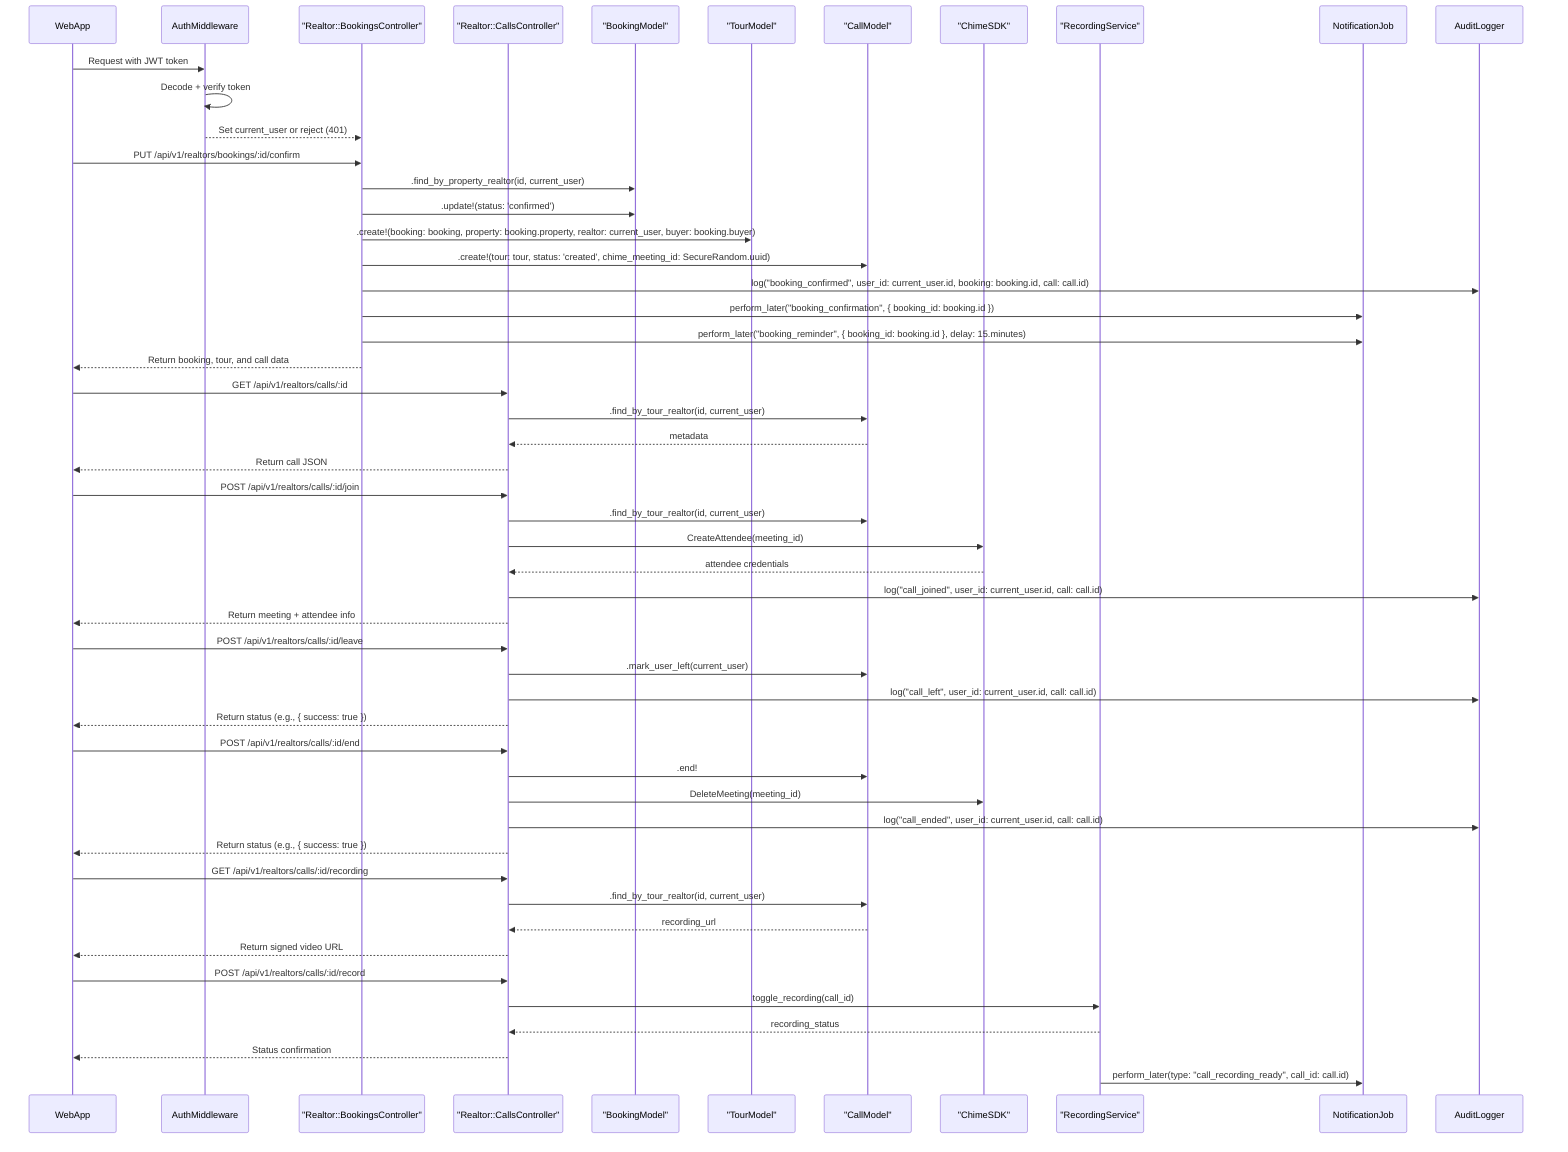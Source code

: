 sequenceDiagram
    participant WebApp
    participant Auth as AuthMiddleware
    participant BC as "Realtor::BookingsController"
    participant CC as "Realtor::CallsController"
    participant Booking as "BookingModel"
    participant Tour as "TourModel"
    participant Call as "CallModel"
    participant Chime as "ChimeSDK"
    participant Recorder as "RecordingService"
    participant NotificationJob
    participant AuditLogger

    %% Auth check
    WebApp->>Auth: Request with JWT token
    Auth->>Auth: Decode + verify token
    Auth-->>BC: Set current_user or reject (401)

    %% Booking confirmation (creates call)
    WebApp->>BC: PUT /api/v1/realtors/bookings/:id/confirm
    BC->>Booking: .find_by_property_realtor(id, current_user)
    BC->>Booking: .update!(status: 'confirmed')
    BC->>Tour: .create!(booking: booking, property: booking.property, realtor: current_user, buyer: booking.buyer)
    BC->>Call: .create!(tour: tour, status: 'created', chime_meeting_id: SecureRandom.uuid)
    BC->>AuditLogger: log("booking_confirmed", user_id: current_user.id, booking: booking.id, call: call.id)
    BC->>NotificationJob: perform_later("booking_confirmation", { booking_id: booking.id })
    BC->>NotificationJob: perform_later("booking_reminder", { booking_id: booking.id }, delay: 15.minutes)
    BC-->>WebApp: Return booking, tour, and call data

    %% Get call details (after confirmation)
    WebApp->>CC: GET /api/v1/realtors/calls/:id
    CC->>Call: .find_by_tour_realtor(id, current_user)
    Call-->>CC: metadata
    CC-->>WebApp: Return call JSON

    %% Join call
    WebApp->>CC: POST /api/v1/realtors/calls/:id/join
    CC->>Call: .find_by_tour_realtor(id, current_user)
    CC->>Chime: CreateAttendee(meeting_id)
    Chime-->>CC: attendee credentials
    CC->>AuditLogger: log("call_joined", user_id: current_user.id, call: call.id)
    CC-->>WebApp: Return meeting + attendee info

    %% Leave call
    WebApp->>CC: POST /api/v1/realtors/calls/:id/leave
    CC->>Call: .mark_user_left(current_user)
    CC->>AuditLogger: log("call_left", user_id: current_user.id, call: call.id)
    CC-->>WebApp: Return status (e.g., { success: true })

    %% End call
    WebApp->>CC: POST /api/v1/realtors/calls/:id/end
    CC->>Call: .end!
    CC->>Chime: DeleteMeeting(meeting_id)
    CC->>AuditLogger: log("call_ended", user_id: current_user.id, call: call.id)
    CC-->>WebApp: Return status (e.g., { success: true })

    %% Get call recording
    WebApp->>CC: GET /api/v1/realtors/calls/:id/recording
    CC->>Call: .find_by_tour_realtor(id, current_user)
    Call-->>CC: recording_url
    CC-->>WebApp: Return signed video URL

    %% Start/Stop call recording
    WebApp->>CC: POST /api/v1/realtors/calls/:id/record
    CC->>Recorder: toggle_recording(call_id)
    Recorder-->>CC: recording_status
    CC-->>WebApp: Status confirmation

    %% Optional email notification after recording
    Recorder->>NotificationJob: perform_later(type: "call_recording_ready", call_id: call.id)